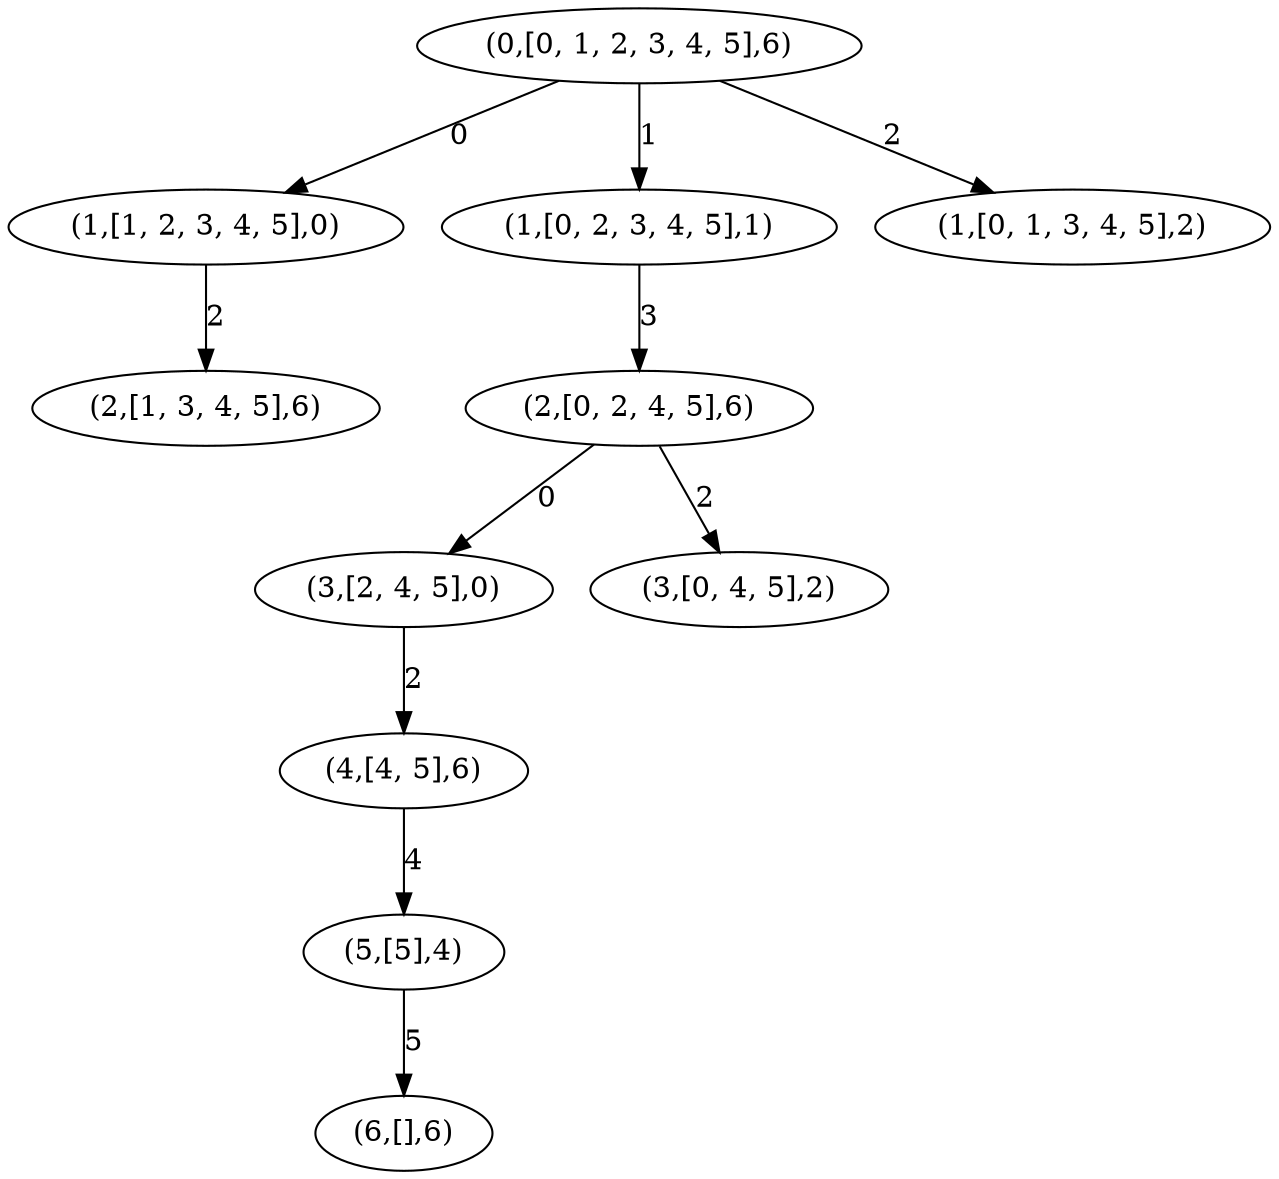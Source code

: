 strict digraph G {
  1 [ label="(4,[4, 5],6)" ];
  2 [ label="(1,[1, 2, 3, 4, 5],0)" ];
  3 [ label="(1,[0, 2, 3, 4, 5],1)" ];
  4 [ label="(5,[5],4)" ];
  5 [ label="(1,[0, 1, 3, 4, 5],2)" ];
  6 [ label="(0,[0, 1, 2, 3, 4, 5],6)" ];
  7 [ label="(3,[2, 4, 5],0)" ];
  8 [ label="(2,[1, 3, 4, 5],6)" ];
  9 [ label="(3,[0, 4, 5],2)" ];
  10 [ label="(6,[],6)" ];
  11 [ label="(2,[0, 2, 4, 5],6)" ];
  7 -> 1 [ label="2" ];
  6 -> 2 [ label="0" ];
  6 -> 3 [ label="1" ];
  1 -> 4 [ label="4" ];
  6 -> 5 [ label="2" ];
  11 -> 7 [ label="0" ];
  2 -> 8 [ label="2" ];
  11 -> 9 [ label="2" ];
  4 -> 10 [ label="5" ];
  3 -> 11 [ label="3" ];
}
